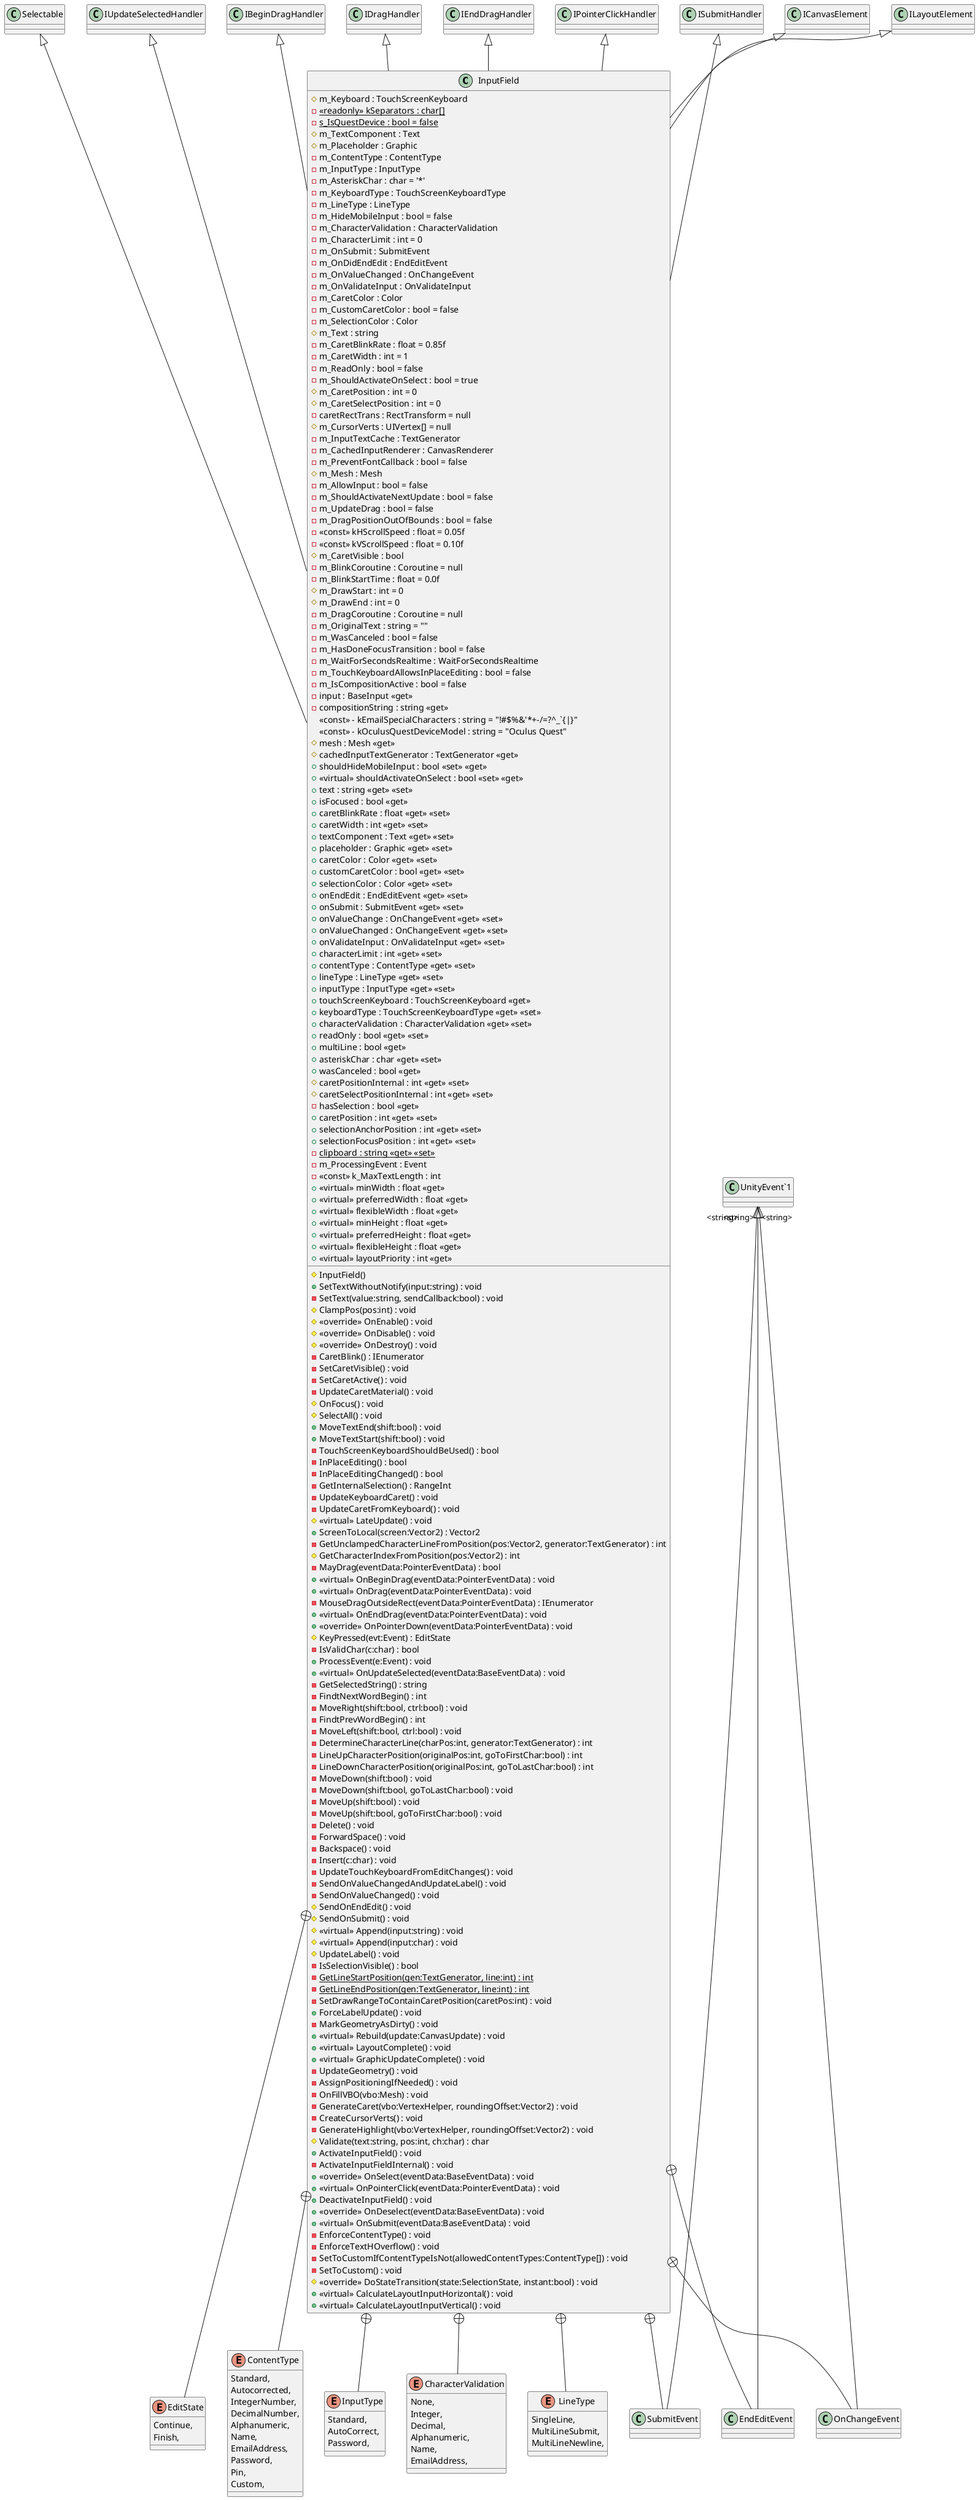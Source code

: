 @startuml
class InputField {
    # m_Keyboard : TouchScreenKeyboard
    {static} - <<readonly>> kSeparators : char[]
    {static} - s_IsQuestDevice : bool = false
    # m_TextComponent : Text
    # m_Placeholder : Graphic
    - m_ContentType : ContentType
    - m_InputType : InputType
    - m_AsteriskChar : char = '*'
    - m_KeyboardType : TouchScreenKeyboardType
    - m_LineType : LineType
    - m_HideMobileInput : bool = false
    - m_CharacterValidation : CharacterValidation
    - m_CharacterLimit : int = 0
    - m_OnSubmit : SubmitEvent
    - m_OnDidEndEdit : EndEditEvent
    - m_OnValueChanged : OnChangeEvent
    - m_OnValidateInput : OnValidateInput
    - m_CaretColor : Color
    - m_CustomCaretColor : bool = false
    - m_SelectionColor : Color
    # m_Text : string
    - m_CaretBlinkRate : float = 0.85f
    - m_CaretWidth : int = 1
    - m_ReadOnly : bool = false
    - m_ShouldActivateOnSelect : bool = true
    # m_CaretPosition : int = 0
    # m_CaretSelectPosition : int = 0
    - caretRectTrans : RectTransform = null
    # m_CursorVerts : UIVertex[] = null
    - m_InputTextCache : TextGenerator
    - m_CachedInputRenderer : CanvasRenderer
    - m_PreventFontCallback : bool = false
    # m_Mesh : Mesh
    - m_AllowInput : bool = false
    - m_ShouldActivateNextUpdate : bool = false
    - m_UpdateDrag : bool = false
    - m_DragPositionOutOfBounds : bool = false
    - <<const>> kHScrollSpeed : float = 0.05f
    - <<const>> kVScrollSpeed : float = 0.10f
    # m_CaretVisible : bool
    - m_BlinkCoroutine : Coroutine = null
    - m_BlinkStartTime : float = 0.0f
    # m_DrawStart : int = 0
    # m_DrawEnd : int = 0
    - m_DragCoroutine : Coroutine = null
    - m_OriginalText : string = ""
    - m_WasCanceled : bool = false
    - m_HasDoneFocusTransition : bool = false
    - m_WaitForSecondsRealtime : WaitForSecondsRealtime
    - m_TouchKeyboardAllowsInPlaceEditing : bool = false
    - m_IsCompositionActive : bool = false
    - input : BaseInput <<get>>
    - compositionString : string <<get>>
    <<const>> - kEmailSpecialCharacters : string = "!#$%&'*+-/=?^_`{|&#125;~"
    <<const>> - kOculusQuestDeviceModel : string = "Oculus Quest"
    # InputField()
    # mesh : Mesh <<get>>
    # cachedInputTextGenerator : TextGenerator <<get>>
    + shouldHideMobileInput : bool <<set>> <<get>>
    + <<virtual>> shouldActivateOnSelect : bool <<set>> <<get>>
    + text : string <<get>> <<set>>
    + SetTextWithoutNotify(input:string) : void
    - SetText(value:string, sendCallback:bool) : void
    + isFocused : bool <<get>>
    + caretBlinkRate : float <<get>> <<set>>
    + caretWidth : int <<get>> <<set>>
    + textComponent : Text <<get>> <<set>>
    + placeholder : Graphic <<get>> <<set>>
    + caretColor : Color <<get>> <<set>>
    + customCaretColor : bool <<get>> <<set>>
    + selectionColor : Color <<get>> <<set>>
    + onEndEdit : EndEditEvent <<get>> <<set>>
    + onSubmit : SubmitEvent <<get>> <<set>>
    + onValueChange : OnChangeEvent <<get>> <<set>>
    + onValueChanged : OnChangeEvent <<get>> <<set>>
    + onValidateInput : OnValidateInput <<get>> <<set>>
    + characterLimit : int <<get>> <<set>>
    + contentType : ContentType <<get>> <<set>>
    + lineType : LineType <<get>> <<set>>
    + inputType : InputType <<get>> <<set>>
    + touchScreenKeyboard : TouchScreenKeyboard <<get>>
    + keyboardType : TouchScreenKeyboardType <<get>> <<set>>
    + characterValidation : CharacterValidation <<get>> <<set>>
    + readOnly : bool <<get>> <<set>>
    + multiLine : bool <<get>>
    + asteriskChar : char <<get>> <<set>>
    + wasCanceled : bool <<get>>
    # ClampPos(pos:int) : void
    # caretPositionInternal : int <<get>> <<set>>
    # caretSelectPositionInternal : int <<get>> <<set>>
    - hasSelection : bool <<get>>
    + caretPosition : int <<get>> <<set>>
    + selectionAnchorPosition : int <<get>> <<set>>
    + selectionFocusPosition : int <<get>> <<set>>
    # <<override>> OnEnable() : void
    # <<override>> OnDisable() : void
    # <<override>> OnDestroy() : void
    - CaretBlink() : IEnumerator
    - SetCaretVisible() : void
    - SetCaretActive() : void
    - UpdateCaretMaterial() : void
    # OnFocus() : void
    # SelectAll() : void
    + MoveTextEnd(shift:bool) : void
    + MoveTextStart(shift:bool) : void
    {static} - clipboard : string <<get>> <<set>>
    - TouchScreenKeyboardShouldBeUsed() : bool
    - InPlaceEditing() : bool
    - InPlaceEditingChanged() : bool
    - GetInternalSelection() : RangeInt
    - UpdateKeyboardCaret() : void
    - UpdateCaretFromKeyboard() : void
    # <<virtual>> LateUpdate() : void
    + ScreenToLocal(screen:Vector2) : Vector2
    - GetUnclampedCharacterLineFromPosition(pos:Vector2, generator:TextGenerator) : int
    # GetCharacterIndexFromPosition(pos:Vector2) : int
    - MayDrag(eventData:PointerEventData) : bool
    + <<virtual>> OnBeginDrag(eventData:PointerEventData) : void
    + <<virtual>> OnDrag(eventData:PointerEventData) : void
    - MouseDragOutsideRect(eventData:PointerEventData) : IEnumerator
    + <<virtual>> OnEndDrag(eventData:PointerEventData) : void
    + <<override>> OnPointerDown(eventData:PointerEventData) : void
    # KeyPressed(evt:Event) : EditState
    - IsValidChar(c:char) : bool
    - m_ProcessingEvent : Event
    + ProcessEvent(e:Event) : void
    + <<virtual>> OnUpdateSelected(eventData:BaseEventData) : void
    - GetSelectedString() : string
    - FindtNextWordBegin() : int
    - MoveRight(shift:bool, ctrl:bool) : void
    - FindtPrevWordBegin() : int
    - MoveLeft(shift:bool, ctrl:bool) : void
    - DetermineCharacterLine(charPos:int, generator:TextGenerator) : int
    - LineUpCharacterPosition(originalPos:int, goToFirstChar:bool) : int
    - LineDownCharacterPosition(originalPos:int, goToLastChar:bool) : int
    - MoveDown(shift:bool) : void
    - MoveDown(shift:bool, goToLastChar:bool) : void
    - MoveUp(shift:bool) : void
    - MoveUp(shift:bool, goToFirstChar:bool) : void
    - Delete() : void
    - ForwardSpace() : void
    - Backspace() : void
    - Insert(c:char) : void
    - UpdateTouchKeyboardFromEditChanges() : void
    - SendOnValueChangedAndUpdateLabel() : void
    - SendOnValueChanged() : void
    # SendOnEndEdit() : void
    # SendOnSubmit() : void
    # <<virtual>> Append(input:string) : void
    - <<const>> k_MaxTextLength : int
    # <<virtual>> Append(input:char) : void
    # UpdateLabel() : void
    - IsSelectionVisible() : bool
    - {static} GetLineStartPosition(gen:TextGenerator, line:int) : int
    - {static} GetLineEndPosition(gen:TextGenerator, line:int) : int
    - SetDrawRangeToContainCaretPosition(caretPos:int) : void
    + ForceLabelUpdate() : void
    - MarkGeometryAsDirty() : void
    + <<virtual>> Rebuild(update:CanvasUpdate) : void
    + <<virtual>> LayoutComplete() : void
    + <<virtual>> GraphicUpdateComplete() : void
    - UpdateGeometry() : void
    - AssignPositioningIfNeeded() : void
    - OnFillVBO(vbo:Mesh) : void
    - GenerateCaret(vbo:VertexHelper, roundingOffset:Vector2) : void
    - CreateCursorVerts() : void
    - GenerateHighlight(vbo:VertexHelper, roundingOffset:Vector2) : void
    # Validate(text:string, pos:int, ch:char) : char
    + ActivateInputField() : void
    - ActivateInputFieldInternal() : void
    + <<override>> OnSelect(eventData:BaseEventData) : void
    + <<virtual>> OnPointerClick(eventData:PointerEventData) : void
    + DeactivateInputField() : void
    + <<override>> OnDeselect(eventData:BaseEventData) : void
    + <<virtual>> OnSubmit(eventData:BaseEventData) : void
    - EnforceContentType() : void
    - EnforceTextHOverflow() : void
    - SetToCustomIfContentTypeIsNot(allowedContentTypes:ContentType[]) : void
    - SetToCustom() : void
    # <<override>> DoStateTransition(state:SelectionState, instant:bool) : void
    + <<virtual>> CalculateLayoutInputHorizontal() : void
    + <<virtual>> CalculateLayoutInputVertical() : void
    + <<virtual>> minWidth : float <<get>>
    + <<virtual>> preferredWidth : float <<get>>
    + <<virtual>> flexibleWidth : float <<get>>
    + <<virtual>> minHeight : float <<get>>
    + <<virtual>> preferredHeight : float <<get>>
    + <<virtual>> flexibleHeight : float <<get>>
    + <<virtual>> layoutPriority : int <<get>>
}
enum ContentType {
    Standard,
    Autocorrected,
    IntegerNumber,
    DecimalNumber,
    Alphanumeric,
    Name,
    EmailAddress,
    Password,
    Pin,
    Custom,
}
enum InputType {
    Standard,
    AutoCorrect,
    Password,
}
enum CharacterValidation {
    None,
    Integer,
    Decimal,
    Alphanumeric,
    Name,
    EmailAddress,
}
enum LineType {
    SingleLine,
    MultiLineSubmit,
    MultiLineNewline,
}
class SubmitEvent {
}
class EndEditEvent {
}
class OnChangeEvent {
}
enum EditState {
    Continue,
    Finish,
}
Selectable <|-- InputField
IUpdateSelectedHandler <|-- InputField
IBeginDragHandler <|-- InputField
IDragHandler <|-- InputField
IEndDragHandler <|-- InputField
IPointerClickHandler <|-- InputField
ISubmitHandler <|-- InputField
ICanvasElement <|-- InputField
ILayoutElement <|-- InputField
InputField +-- ContentType
InputField +-- InputType
InputField +-- CharacterValidation
InputField +-- LineType
InputField +-- SubmitEvent
"UnityEvent`1" "<string>" <|-- SubmitEvent
InputField +-- EndEditEvent
"UnityEvent`1" "<string>" <|-- EndEditEvent
InputField +-- OnChangeEvent
"UnityEvent`1" "<string>" <|-- OnChangeEvent
InputField +-- EditState
@enduml
